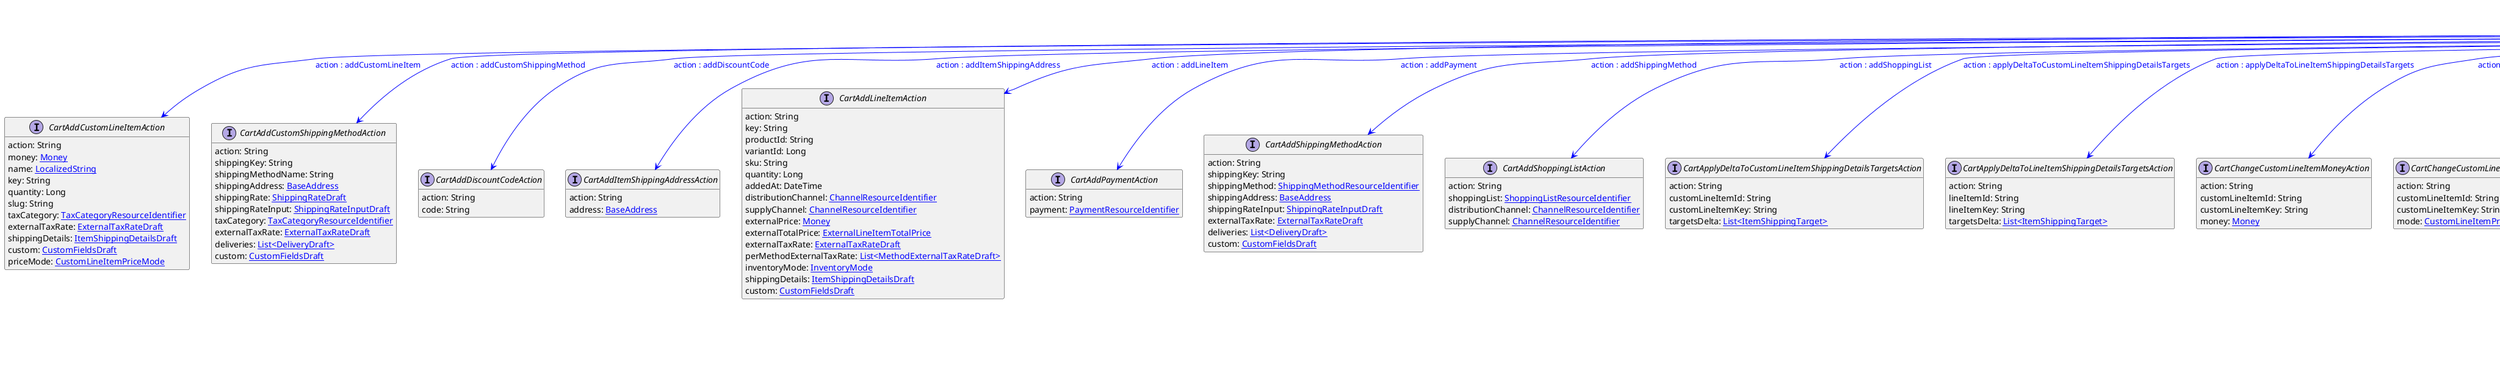 @startuml

hide empty fields
hide empty methods
legend
|= |= line |
|<back:black>   </back>| inheritance |
|<back:green>   </back>| property reference |
|<back:blue>   </back>| discriminated class |
endlegend
interface CartUpdateAction [[CartUpdateAction.svg]]  {
    action: String
}


interface CartAddCustomLineItemAction [[CartAddCustomLineItemAction.svg]]  {
    action: String
    money: [[Money.svg Money]]
    name: [[LocalizedString.svg LocalizedString]]
    key: String
    quantity: Long
    slug: String
    taxCategory: [[TaxCategoryResourceIdentifier.svg TaxCategoryResourceIdentifier]]
    externalTaxRate: [[ExternalTaxRateDraft.svg ExternalTaxRateDraft]]
    shippingDetails: [[ItemShippingDetailsDraft.svg ItemShippingDetailsDraft]]
    custom: [[CustomFieldsDraft.svg CustomFieldsDraft]]
    priceMode: [[CustomLineItemPriceMode.svg CustomLineItemPriceMode]]
}
interface CartAddCustomShippingMethodAction [[CartAddCustomShippingMethodAction.svg]]  {
    action: String
    shippingKey: String
    shippingMethodName: String
    shippingAddress: [[BaseAddress.svg BaseAddress]]
    shippingRate: [[ShippingRateDraft.svg ShippingRateDraft]]
    shippingRateInput: [[ShippingRateInputDraft.svg ShippingRateInputDraft]]
    taxCategory: [[TaxCategoryResourceIdentifier.svg TaxCategoryResourceIdentifier]]
    externalTaxRate: [[ExternalTaxRateDraft.svg ExternalTaxRateDraft]]
    deliveries: [[DeliveryDraft.svg List<DeliveryDraft>]]
    custom: [[CustomFieldsDraft.svg CustomFieldsDraft]]
}
interface CartAddDiscountCodeAction [[CartAddDiscountCodeAction.svg]]  {
    action: String
    code: String
}
interface CartAddItemShippingAddressAction [[CartAddItemShippingAddressAction.svg]]  {
    action: String
    address: [[BaseAddress.svg BaseAddress]]
}
interface CartAddLineItemAction [[CartAddLineItemAction.svg]]  {
    action: String
    key: String
    productId: String
    variantId: Long
    sku: String
    quantity: Long
    addedAt: DateTime
    distributionChannel: [[ChannelResourceIdentifier.svg ChannelResourceIdentifier]]
    supplyChannel: [[ChannelResourceIdentifier.svg ChannelResourceIdentifier]]
    externalPrice: [[Money.svg Money]]
    externalTotalPrice: [[ExternalLineItemTotalPrice.svg ExternalLineItemTotalPrice]]
    externalTaxRate: [[ExternalTaxRateDraft.svg ExternalTaxRateDraft]]
    perMethodExternalTaxRate: [[MethodExternalTaxRateDraft.svg List<MethodExternalTaxRateDraft>]]
    inventoryMode: [[InventoryMode.svg InventoryMode]]
    shippingDetails: [[ItemShippingDetailsDraft.svg ItemShippingDetailsDraft]]
    custom: [[CustomFieldsDraft.svg CustomFieldsDraft]]
}
interface CartAddPaymentAction [[CartAddPaymentAction.svg]]  {
    action: String
    payment: [[PaymentResourceIdentifier.svg PaymentResourceIdentifier]]
}
interface CartAddShippingMethodAction [[CartAddShippingMethodAction.svg]]  {
    action: String
    shippingKey: String
    shippingMethod: [[ShippingMethodResourceIdentifier.svg ShippingMethodResourceIdentifier]]
    shippingAddress: [[BaseAddress.svg BaseAddress]]
    shippingRateInput: [[ShippingRateInputDraft.svg ShippingRateInputDraft]]
    externalTaxRate: [[ExternalTaxRateDraft.svg ExternalTaxRateDraft]]
    deliveries: [[DeliveryDraft.svg List<DeliveryDraft>]]
    custom: [[CustomFieldsDraft.svg CustomFieldsDraft]]
}
interface CartAddShoppingListAction [[CartAddShoppingListAction.svg]]  {
    action: String
    shoppingList: [[ShoppingListResourceIdentifier.svg ShoppingListResourceIdentifier]]
    distributionChannel: [[ChannelResourceIdentifier.svg ChannelResourceIdentifier]]
    supplyChannel: [[ChannelResourceIdentifier.svg ChannelResourceIdentifier]]
}
interface CartApplyDeltaToCustomLineItemShippingDetailsTargetsAction [[CartApplyDeltaToCustomLineItemShippingDetailsTargetsAction.svg]]  {
    action: String
    customLineItemId: String
    customLineItemKey: String
    targetsDelta: [[ItemShippingTarget.svg List<ItemShippingTarget>]]
}
interface CartApplyDeltaToLineItemShippingDetailsTargetsAction [[CartApplyDeltaToLineItemShippingDetailsTargetsAction.svg]]  {
    action: String
    lineItemId: String
    lineItemKey: String
    targetsDelta: [[ItemShippingTarget.svg List<ItemShippingTarget>]]
}
interface CartChangeCustomLineItemMoneyAction [[CartChangeCustomLineItemMoneyAction.svg]]  {
    action: String
    customLineItemId: String
    customLineItemKey: String
    money: [[Money.svg Money]]
}
interface CartChangeCustomLineItemPriceModeAction [[CartChangeCustomLineItemPriceModeAction.svg]]  {
    action: String
    customLineItemId: String
    customLineItemKey: String
    mode: [[CustomLineItemPriceMode.svg CustomLineItemPriceMode]]
}
interface CartChangeCustomLineItemQuantityAction [[CartChangeCustomLineItemQuantityAction.svg]]  {
    action: String
    customLineItemId: String
    customLineItemKey: String
    quantity: Long
}
interface CartChangeLineItemQuantityAction [[CartChangeLineItemQuantityAction.svg]]  {
    action: String
    lineItemId: String
    lineItemKey: String
    quantity: Long
    externalPrice: [[Money.svg Money]]
    externalTotalPrice: [[ExternalLineItemTotalPrice.svg ExternalLineItemTotalPrice]]
}
interface CartChangeLineItemsOrderAction [[CartChangeLineItemsOrderAction.svg]]  {
    action: String
    lineItemOrder: [[String.svg List<String>]]
}
interface CartChangePriceRoundingModeAction [[CartChangePriceRoundingModeAction.svg]]  {
    action: String
    priceRoundingMode: [[RoundingMode.svg RoundingMode]]
}
interface CartChangeTaxCalculationModeAction [[CartChangeTaxCalculationModeAction.svg]]  {
    action: String
    taxCalculationMode: [[TaxCalculationMode.svg TaxCalculationMode]]
}
interface CartChangeTaxModeAction [[CartChangeTaxModeAction.svg]]  {
    action: String
    taxMode: [[TaxMode.svg TaxMode]]
}
interface CartChangeTaxRoundingModeAction [[CartChangeTaxRoundingModeAction.svg]]  {
    action: String
    taxRoundingMode: [[RoundingMode.svg RoundingMode]]
}
interface CartFreezeCartAction [[CartFreezeCartAction.svg]]  {
    action: String
}
interface CartRecalculateAction [[CartRecalculateAction.svg]]  {
    action: String
    updateProductData: Boolean
}
interface CartRemoveCustomLineItemAction [[CartRemoveCustomLineItemAction.svg]]  {
    action: String
    customLineItemId: String
    customLineItemKey: String
}
interface CartRemoveDiscountCodeAction [[CartRemoveDiscountCodeAction.svg]]  {
    action: String
    discountCode: [[DiscountCodeReference.svg DiscountCodeReference]]
}
interface CartRemoveItemShippingAddressAction [[CartRemoveItemShippingAddressAction.svg]]  {
    action: String
    addressKey: String
}
interface CartRemoveLineItemAction [[CartRemoveLineItemAction.svg]]  {
    action: String
    lineItemId: String
    lineItemKey: String
    quantity: Long
    externalPrice: [[Money.svg Money]]
    externalTotalPrice: [[ExternalLineItemTotalPrice.svg ExternalLineItemTotalPrice]]
    shippingDetailsToRemove: [[ItemShippingDetailsDraft.svg ItemShippingDetailsDraft]]
}
interface CartRemovePaymentAction [[CartRemovePaymentAction.svg]]  {
    action: String
    payment: [[PaymentResourceIdentifier.svg PaymentResourceIdentifier]]
}
interface CartRemoveShippingMethodAction [[CartRemoveShippingMethodAction.svg]]  {
    action: String
    shippingKey: String
}
interface CartSetAnonymousIdAction [[CartSetAnonymousIdAction.svg]]  {
    action: String
    anonymousId: String
}
interface CartSetBillingAddressAction [[CartSetBillingAddressAction.svg]]  {
    action: String
    address: [[BaseAddress.svg BaseAddress]]
}
interface CartSetBillingAddressCustomFieldAction [[CartSetBillingAddressCustomFieldAction.svg]]  {
    action: String
    name: String
    value: [[Object.svg Object]]
}
interface CartSetBillingAddressCustomTypeAction [[CartSetBillingAddressCustomTypeAction.svg]]  {
    action: String
    type: [[TypeResourceIdentifier.svg TypeResourceIdentifier]]
    fields: [[FieldContainer.svg FieldContainer]]
}
interface CartSetBusinessUnitAction [[CartSetBusinessUnitAction.svg]]  {
    action: String
    businessUnit: [[BusinessUnitResourceIdentifier.svg BusinessUnitResourceIdentifier]]
}
interface CartSetCartTotalTaxAction [[CartSetCartTotalTaxAction.svg]]  {
    action: String
    externalTotalGross: [[Money.svg Money]]
    externalTaxPortions: [[TaxPortionDraft.svg List<TaxPortionDraft>]]
}
interface CartSetCountryAction [[CartSetCountryAction.svg]]  {
    action: String
    country: String
}
interface CartSetCustomFieldAction [[CartSetCustomFieldAction.svg]]  {
    action: String
    name: String
    value: [[Object.svg Object]]
}
interface CartSetCustomLineItemCustomFieldAction [[CartSetCustomLineItemCustomFieldAction.svg]]  {
    action: String
    customLineItemId: String
    customLineItemKey: String
    name: String
    value: [[Object.svg Object]]
}
interface CartSetCustomLineItemCustomTypeAction [[CartSetCustomLineItemCustomTypeAction.svg]]  {
    action: String
    customLineItemId: String
    customLineItemKey: String
    type: [[TypeResourceIdentifier.svg TypeResourceIdentifier]]
    fields: [[FieldContainer.svg FieldContainer]]
}
interface CartSetCustomLineItemShippingDetailsAction [[CartSetCustomLineItemShippingDetailsAction.svg]]  {
    action: String
    customLineItemId: String
    customLineItemKey: String
    shippingDetails: [[ItemShippingDetailsDraft.svg ItemShippingDetailsDraft]]
}
interface CartSetCustomLineItemTaxAmountAction [[CartSetCustomLineItemTaxAmountAction.svg]]  {
    action: String
    customLineItemId: String
    customLineItemKey: String
    externalTaxAmount: [[ExternalTaxAmountDraft.svg ExternalTaxAmountDraft]]
    shippingKey: String
}
interface CartSetCustomLineItemTaxRateAction [[CartSetCustomLineItemTaxRateAction.svg]]  {
    action: String
    customLineItemId: String
    customLineItemKey: String
    externalTaxRate: [[ExternalTaxRateDraft.svg ExternalTaxRateDraft]]
    shippingKey: String
}
interface CartSetCustomShippingMethodAction [[CartSetCustomShippingMethodAction.svg]]  {
    action: String
    shippingMethodName: String
    shippingRate: [[ShippingRateDraft.svg ShippingRateDraft]]
    taxCategory: [[TaxCategoryResourceIdentifier.svg TaxCategoryResourceIdentifier]]
    externalTaxRate: [[ExternalTaxRateDraft.svg ExternalTaxRateDraft]]
    custom: [[CustomFieldsDraft.svg CustomFieldsDraft]]
}
interface CartSetCustomTypeAction [[CartSetCustomTypeAction.svg]]  {
    action: String
    type: [[TypeResourceIdentifier.svg TypeResourceIdentifier]]
    fields: [[FieldContainer.svg FieldContainer]]
}
interface CartSetCustomerEmailAction [[CartSetCustomerEmailAction.svg]]  {
    action: String
    email: String
}
interface CartSetCustomerGroupAction [[CartSetCustomerGroupAction.svg]]  {
    action: String
    customerGroup: [[CustomerGroupResourceIdentifier.svg CustomerGroupResourceIdentifier]]
}
interface CartSetCustomerIdAction [[CartSetCustomerIdAction.svg]]  {
    action: String
    customerId: String
}
interface CartSetDeleteDaysAfterLastModificationAction [[CartSetDeleteDaysAfterLastModificationAction.svg]]  {
    action: String
    deleteDaysAfterLastModification: Integer
}
interface CartSetDirectDiscountsAction [[CartSetDirectDiscountsAction.svg]]  {
    action: String
    discounts: [[DirectDiscountDraft.svg List<DirectDiscountDraft>]]
}
interface CartSetItemShippingAddressCustomFieldAction [[CartSetItemShippingAddressCustomFieldAction.svg]]  {
    action: String
    addressKey: String
    name: String
    value: [[Object.svg Object]]
}
interface CartSetItemShippingAddressCustomTypeAction [[CartSetItemShippingAddressCustomTypeAction.svg]]  {
    action: String
    addressKey: String
    type: [[TypeResourceIdentifier.svg TypeResourceIdentifier]]
    fields: [[FieldContainer.svg FieldContainer]]
}
interface CartSetKeyAction [[CartSetKeyAction.svg]]  {
    action: String
    key: String
}
interface CartSetLineItemCustomFieldAction [[CartSetLineItemCustomFieldAction.svg]]  {
    action: String
    lineItemId: String
    lineItemKey: String
    name: String
    value: [[Object.svg Object]]
}
interface CartSetLineItemCustomTypeAction [[CartSetLineItemCustomTypeAction.svg]]  {
    action: String
    lineItemId: String
    lineItemKey: String
    type: [[TypeResourceIdentifier.svg TypeResourceIdentifier]]
    fields: [[FieldContainer.svg FieldContainer]]
}
interface CartSetLineItemDistributionChannelAction [[CartSetLineItemDistributionChannelAction.svg]]  {
    action: String
    lineItemId: String
    lineItemKey: String
    distributionChannel: [[ChannelResourceIdentifier.svg ChannelResourceIdentifier]]
}
interface CartSetLineItemInventoryModeAction [[CartSetLineItemInventoryModeAction.svg]]  {
    action: String
    lineItemId: String
    lineItemKey: String
    inventoryMode: [[InventoryMode.svg InventoryMode]]
}
interface CartSetLineItemPriceAction [[CartSetLineItemPriceAction.svg]]  {
    action: String
    lineItemId: String
    lineItemKey: String
    externalPrice: [[Money.svg Money]]
}
interface CartSetLineItemShippingDetailsAction [[CartSetLineItemShippingDetailsAction.svg]]  {
    action: String
    lineItemId: String
    lineItemKey: String
    shippingDetails: [[ItemShippingDetailsDraft.svg ItemShippingDetailsDraft]]
}
interface CartSetLineItemSupplyChannelAction [[CartSetLineItemSupplyChannelAction.svg]]  {
    action: String
    lineItemId: String
    lineItemKey: String
    supplyChannel: [[ChannelResourceIdentifier.svg ChannelResourceIdentifier]]
}
interface CartSetLineItemTaxAmountAction [[CartSetLineItemTaxAmountAction.svg]]  {
    action: String
    lineItemId: String
    lineItemKey: String
    externalTaxAmount: [[ExternalTaxAmountDraft.svg ExternalTaxAmountDraft]]
    shippingKey: String
}
interface CartSetLineItemTaxRateAction [[CartSetLineItemTaxRateAction.svg]]  {
    action: String
    lineItemId: String
    lineItemKey: String
    externalTaxRate: [[ExternalTaxRateDraft.svg ExternalTaxRateDraft]]
    shippingKey: String
}
interface CartSetLineItemTotalPriceAction [[CartSetLineItemTotalPriceAction.svg]]  {
    action: String
    lineItemId: String
    lineItemKey: String
    externalTotalPrice: [[ExternalLineItemTotalPrice.svg ExternalLineItemTotalPrice]]
}
interface CartSetLocaleAction [[CartSetLocaleAction.svg]]  {
    action: String
    locale: String
}
interface CartSetShippingAddressAction [[CartSetShippingAddressAction.svg]]  {
    action: String
    address: [[BaseAddress.svg BaseAddress]]
}
interface CartSetShippingAddressCustomFieldAction [[CartSetShippingAddressCustomFieldAction.svg]]  {
    action: String
    name: String
    value: [[Object.svg Object]]
}
interface CartSetShippingAddressCustomTypeAction [[CartSetShippingAddressCustomTypeAction.svg]]  {
    action: String
    type: [[TypeResourceIdentifier.svg TypeResourceIdentifier]]
    fields: [[FieldContainer.svg FieldContainer]]
}
interface CartSetShippingCustomFieldAction [[CartSetShippingCustomFieldAction.svg]]  {
    action: String
    shippingKey: String
    name: String
    value: [[Object.svg Object]]
}
interface CartSetShippingCustomTypeAction [[CartSetShippingCustomTypeAction.svg]]  {
    action: String
    shippingKey: String
    type: [[TypeResourceIdentifier.svg TypeResourceIdentifier]]
    fields: [[FieldContainer.svg FieldContainer]]
}
interface CartSetShippingMethodAction [[CartSetShippingMethodAction.svg]]  {
    action: String
    shippingMethod: [[ShippingMethodResourceIdentifier.svg ShippingMethodResourceIdentifier]]
    externalTaxRate: [[ExternalTaxRateDraft.svg ExternalTaxRateDraft]]
}
interface CartSetShippingMethodTaxAmountAction [[CartSetShippingMethodTaxAmountAction.svg]]  {
    action: String
    shippingKey: String
    externalTaxAmount: [[ExternalTaxAmountDraft.svg ExternalTaxAmountDraft]]
}
interface CartSetShippingMethodTaxRateAction [[CartSetShippingMethodTaxRateAction.svg]]  {
    action: String
    shippingKey: String
    externalTaxRate: [[ExternalTaxRateDraft.svg ExternalTaxRateDraft]]
}
interface CartSetShippingRateInputAction [[CartSetShippingRateInputAction.svg]]  {
    action: String
    shippingRateInput: [[ShippingRateInputDraft.svg ShippingRateInputDraft]]
}
interface CartUnfreezeCartAction [[CartUnfreezeCartAction.svg]]  {
    action: String
}
interface CartUpdateItemShippingAddressAction [[CartUpdateItemShippingAddressAction.svg]]  {
    action: String
    address: [[BaseAddress.svg BaseAddress]]
}
interface CartUpdate [[CartUpdate.svg]]  {
    version: Long
    actions: [[CartUpdateAction.svg List<CartUpdateAction>]]
}
CartUpdateAction --> CartAddCustomLineItemAction #blue;text:blue : "action : addCustomLineItem"
CartUpdateAction --> CartAddCustomShippingMethodAction #blue;text:blue : "action : addCustomShippingMethod"
CartUpdateAction --> CartAddDiscountCodeAction #blue;text:blue : "action : addDiscountCode"
CartUpdateAction --> CartAddItemShippingAddressAction #blue;text:blue : "action : addItemShippingAddress"
CartUpdateAction --> CartAddLineItemAction #blue;text:blue : "action : addLineItem"
CartUpdateAction --> CartAddPaymentAction #blue;text:blue : "action : addPayment"
CartUpdateAction --> CartAddShippingMethodAction #blue;text:blue : "action : addShippingMethod"
CartUpdateAction --> CartAddShoppingListAction #blue;text:blue : "action : addShoppingList"
CartUpdateAction --> CartApplyDeltaToCustomLineItemShippingDetailsTargetsAction #blue;text:blue : "action : applyDeltaToCustomLineItemShippingDetailsTargets"
CartUpdateAction --> CartApplyDeltaToLineItemShippingDetailsTargetsAction #blue;text:blue : "action : applyDeltaToLineItemShippingDetailsTargets"
CartUpdateAction --> CartChangeCustomLineItemMoneyAction #blue;text:blue : "action : changeCustomLineItemMoney"
CartUpdateAction --> CartChangeCustomLineItemPriceModeAction #blue;text:blue : "action : changeCustomLineItemPriceMode"
CartUpdateAction --> CartChangeCustomLineItemQuantityAction #blue;text:blue : "action : changeCustomLineItemQuantity"
CartUpdateAction --> CartChangeLineItemQuantityAction #blue;text:blue : "action : changeLineItemQuantity"
CartUpdateAction --> CartChangeLineItemsOrderAction #blue;text:blue : "action : changeLineItemsOrder"
CartUpdateAction --> CartChangePriceRoundingModeAction #blue;text:blue : "action : changePriceRoundingMode"
CartUpdateAction --> CartChangeTaxCalculationModeAction #blue;text:blue : "action : changeTaxCalculationMode"
CartUpdateAction --> CartChangeTaxModeAction #blue;text:blue : "action : changeTaxMode"
CartUpdateAction --> CartChangeTaxRoundingModeAction #blue;text:blue : "action : changeTaxRoundingMode"
CartUpdateAction --> CartFreezeCartAction #blue;text:blue : "action : freezeCart"
CartUpdateAction --> CartRecalculateAction #blue;text:blue : "action : recalculate"
CartUpdateAction --> CartRemoveCustomLineItemAction #blue;text:blue : "action : removeCustomLineItem"
CartUpdateAction --> CartRemoveDiscountCodeAction #blue;text:blue : "action : removeDiscountCode"
CartUpdateAction --> CartRemoveItemShippingAddressAction #blue;text:blue : "action : removeItemShippingAddress"
CartUpdateAction --> CartRemoveLineItemAction #blue;text:blue : "action : removeLineItem"
CartUpdateAction --> CartRemovePaymentAction #blue;text:blue : "action : removePayment"
CartUpdateAction --> CartRemoveShippingMethodAction #blue;text:blue : "action : removeShippingMethod"
CartUpdateAction --> CartSetAnonymousIdAction #blue;text:blue : "action : setAnonymousId"
CartUpdateAction --> CartSetBillingAddressAction #blue;text:blue : "action : setBillingAddress"
CartUpdateAction --> CartSetBillingAddressCustomFieldAction #blue;text:blue : "action : setBillingAddressCustomField"
CartUpdateAction --> CartSetBillingAddressCustomTypeAction #blue;text:blue : "action : setBillingAddressCustomType"
CartUpdateAction --> CartSetBusinessUnitAction #blue;text:blue : "action : setBusinessUnit"
CartUpdateAction --> CartSetCartTotalTaxAction #blue;text:blue : "action : setCartTotalTax"
CartUpdateAction --> CartSetCountryAction #blue;text:blue : "action : setCountry"
CartUpdateAction --> CartSetCustomFieldAction #blue;text:blue : "action : setCustomField"
CartUpdateAction --> CartSetCustomLineItemCustomFieldAction #blue;text:blue : "action : setCustomLineItemCustomField"
CartUpdateAction --> CartSetCustomLineItemCustomTypeAction #blue;text:blue : "action : setCustomLineItemCustomType"
CartUpdateAction --> CartSetCustomLineItemShippingDetailsAction #blue;text:blue : "action : setCustomLineItemShippingDetails"
CartUpdateAction --> CartSetCustomLineItemTaxAmountAction #blue;text:blue : "action : setCustomLineItemTaxAmount"
CartUpdateAction --> CartSetCustomLineItemTaxRateAction #blue;text:blue : "action : setCustomLineItemTaxRate"
CartUpdateAction --> CartSetCustomShippingMethodAction #blue;text:blue : "action : setCustomShippingMethod"
CartUpdateAction --> CartSetCustomTypeAction #blue;text:blue : "action : setCustomType"
CartUpdateAction --> CartSetCustomerEmailAction #blue;text:blue : "action : setCustomerEmail"
CartUpdateAction --> CartSetCustomerGroupAction #blue;text:blue : "action : setCustomerGroup"
CartUpdateAction --> CartSetCustomerIdAction #blue;text:blue : "action : setCustomerId"
CartUpdateAction --> CartSetDeleteDaysAfterLastModificationAction #blue;text:blue : "action : setDeleteDaysAfterLastModification"
CartUpdateAction --> CartSetDirectDiscountsAction #blue;text:blue : "action : setDirectDiscounts"
CartUpdateAction --> CartSetItemShippingAddressCustomFieldAction #blue;text:blue : "action : setItemShippingAddressCustomField"
CartUpdateAction --> CartSetItemShippingAddressCustomTypeAction #blue;text:blue : "action : setItemShippingAddressCustomType"
CartUpdateAction --> CartSetKeyAction #blue;text:blue : "action : setKey"
CartUpdateAction --> CartSetLineItemCustomFieldAction #blue;text:blue : "action : setLineItemCustomField"
CartUpdateAction --> CartSetLineItemCustomTypeAction #blue;text:blue : "action : setLineItemCustomType"
CartUpdateAction --> CartSetLineItemDistributionChannelAction #blue;text:blue : "action : setLineItemDistributionChannel"
CartUpdateAction --> CartSetLineItemInventoryModeAction #blue;text:blue : "action : setLineItemInventoryMode"
CartUpdateAction --> CartSetLineItemPriceAction #blue;text:blue : "action : setLineItemPrice"
CartUpdateAction --> CartSetLineItemShippingDetailsAction #blue;text:blue : "action : setLineItemShippingDetails"
CartUpdateAction --> CartSetLineItemSupplyChannelAction #blue;text:blue : "action : setLineItemSupplyChannel"
CartUpdateAction --> CartSetLineItemTaxAmountAction #blue;text:blue : "action : setLineItemTaxAmount"
CartUpdateAction --> CartSetLineItemTaxRateAction #blue;text:blue : "action : setLineItemTaxRate"
CartUpdateAction --> CartSetLineItemTotalPriceAction #blue;text:blue : "action : setLineItemTotalPrice"
CartUpdateAction --> CartSetLocaleAction #blue;text:blue : "action : setLocale"
CartUpdateAction --> CartSetShippingAddressAction #blue;text:blue : "action : setShippingAddress"
CartUpdateAction --> CartSetShippingAddressCustomFieldAction #blue;text:blue : "action : setShippingAddressCustomField"
CartUpdateAction --> CartSetShippingAddressCustomTypeAction #blue;text:blue : "action : setShippingAddressCustomType"
CartUpdateAction --> CartSetShippingCustomFieldAction #blue;text:blue : "action : setShippingCustomField"
CartUpdateAction --> CartSetShippingCustomTypeAction #blue;text:blue : "action : setShippingCustomType"
CartUpdateAction --> CartSetShippingMethodAction #blue;text:blue : "action : setShippingMethod"
CartUpdateAction --> CartSetShippingMethodTaxAmountAction #blue;text:blue : "action : setShippingMethodTaxAmount"
CartUpdateAction --> CartSetShippingMethodTaxRateAction #blue;text:blue : "action : setShippingMethodTaxRate"
CartUpdateAction --> CartSetShippingRateInputAction #blue;text:blue : "action : setShippingRateInput"
CartUpdateAction --> CartUnfreezeCartAction #blue;text:blue : "action : unfreezeCart"
CartUpdateAction --> CartUpdateItemShippingAddressAction #blue;text:blue : "action : updateItemShippingAddress"
CartUpdateAction --> CartUpdate #green;text:green : "actions"
@enduml

